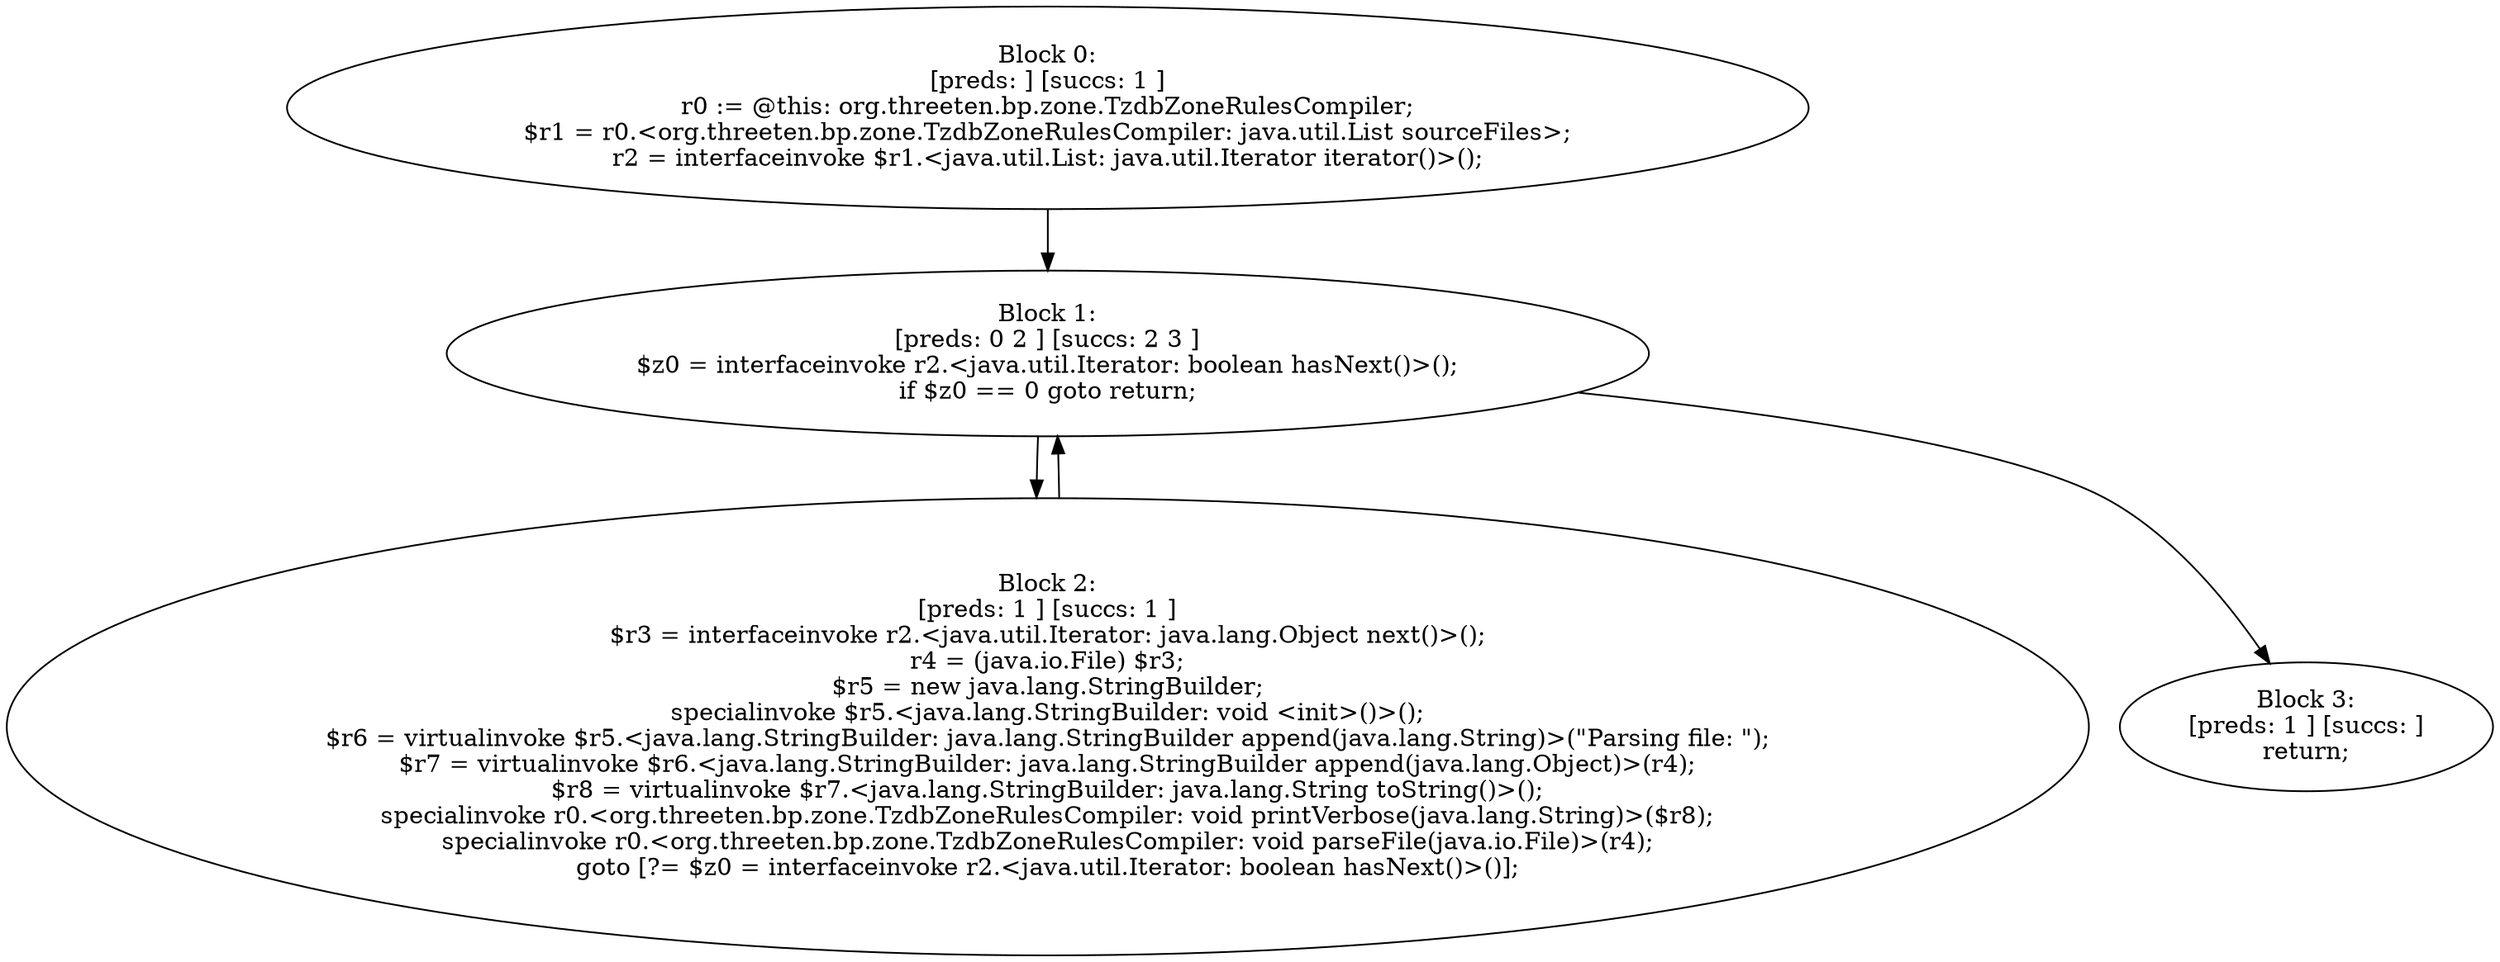 digraph "unitGraph" {
    "Block 0:
[preds: ] [succs: 1 ]
r0 := @this: org.threeten.bp.zone.TzdbZoneRulesCompiler;
$r1 = r0.<org.threeten.bp.zone.TzdbZoneRulesCompiler: java.util.List sourceFiles>;
r2 = interfaceinvoke $r1.<java.util.List: java.util.Iterator iterator()>();
"
    "Block 1:
[preds: 0 2 ] [succs: 2 3 ]
$z0 = interfaceinvoke r2.<java.util.Iterator: boolean hasNext()>();
if $z0 == 0 goto return;
"
    "Block 2:
[preds: 1 ] [succs: 1 ]
$r3 = interfaceinvoke r2.<java.util.Iterator: java.lang.Object next()>();
r4 = (java.io.File) $r3;
$r5 = new java.lang.StringBuilder;
specialinvoke $r5.<java.lang.StringBuilder: void <init>()>();
$r6 = virtualinvoke $r5.<java.lang.StringBuilder: java.lang.StringBuilder append(java.lang.String)>(\"Parsing file: \");
$r7 = virtualinvoke $r6.<java.lang.StringBuilder: java.lang.StringBuilder append(java.lang.Object)>(r4);
$r8 = virtualinvoke $r7.<java.lang.StringBuilder: java.lang.String toString()>();
specialinvoke r0.<org.threeten.bp.zone.TzdbZoneRulesCompiler: void printVerbose(java.lang.String)>($r8);
specialinvoke r0.<org.threeten.bp.zone.TzdbZoneRulesCompiler: void parseFile(java.io.File)>(r4);
goto [?= $z0 = interfaceinvoke r2.<java.util.Iterator: boolean hasNext()>()];
"
    "Block 3:
[preds: 1 ] [succs: ]
return;
"
    "Block 0:
[preds: ] [succs: 1 ]
r0 := @this: org.threeten.bp.zone.TzdbZoneRulesCompiler;
$r1 = r0.<org.threeten.bp.zone.TzdbZoneRulesCompiler: java.util.List sourceFiles>;
r2 = interfaceinvoke $r1.<java.util.List: java.util.Iterator iterator()>();
"->"Block 1:
[preds: 0 2 ] [succs: 2 3 ]
$z0 = interfaceinvoke r2.<java.util.Iterator: boolean hasNext()>();
if $z0 == 0 goto return;
";
    "Block 1:
[preds: 0 2 ] [succs: 2 3 ]
$z0 = interfaceinvoke r2.<java.util.Iterator: boolean hasNext()>();
if $z0 == 0 goto return;
"->"Block 2:
[preds: 1 ] [succs: 1 ]
$r3 = interfaceinvoke r2.<java.util.Iterator: java.lang.Object next()>();
r4 = (java.io.File) $r3;
$r5 = new java.lang.StringBuilder;
specialinvoke $r5.<java.lang.StringBuilder: void <init>()>();
$r6 = virtualinvoke $r5.<java.lang.StringBuilder: java.lang.StringBuilder append(java.lang.String)>(\"Parsing file: \");
$r7 = virtualinvoke $r6.<java.lang.StringBuilder: java.lang.StringBuilder append(java.lang.Object)>(r4);
$r8 = virtualinvoke $r7.<java.lang.StringBuilder: java.lang.String toString()>();
specialinvoke r0.<org.threeten.bp.zone.TzdbZoneRulesCompiler: void printVerbose(java.lang.String)>($r8);
specialinvoke r0.<org.threeten.bp.zone.TzdbZoneRulesCompiler: void parseFile(java.io.File)>(r4);
goto [?= $z0 = interfaceinvoke r2.<java.util.Iterator: boolean hasNext()>()];
";
    "Block 1:
[preds: 0 2 ] [succs: 2 3 ]
$z0 = interfaceinvoke r2.<java.util.Iterator: boolean hasNext()>();
if $z0 == 0 goto return;
"->"Block 3:
[preds: 1 ] [succs: ]
return;
";
    "Block 2:
[preds: 1 ] [succs: 1 ]
$r3 = interfaceinvoke r2.<java.util.Iterator: java.lang.Object next()>();
r4 = (java.io.File) $r3;
$r5 = new java.lang.StringBuilder;
specialinvoke $r5.<java.lang.StringBuilder: void <init>()>();
$r6 = virtualinvoke $r5.<java.lang.StringBuilder: java.lang.StringBuilder append(java.lang.String)>(\"Parsing file: \");
$r7 = virtualinvoke $r6.<java.lang.StringBuilder: java.lang.StringBuilder append(java.lang.Object)>(r4);
$r8 = virtualinvoke $r7.<java.lang.StringBuilder: java.lang.String toString()>();
specialinvoke r0.<org.threeten.bp.zone.TzdbZoneRulesCompiler: void printVerbose(java.lang.String)>($r8);
specialinvoke r0.<org.threeten.bp.zone.TzdbZoneRulesCompiler: void parseFile(java.io.File)>(r4);
goto [?= $z0 = interfaceinvoke r2.<java.util.Iterator: boolean hasNext()>()];
"->"Block 1:
[preds: 0 2 ] [succs: 2 3 ]
$z0 = interfaceinvoke r2.<java.util.Iterator: boolean hasNext()>();
if $z0 == 0 goto return;
";
}
